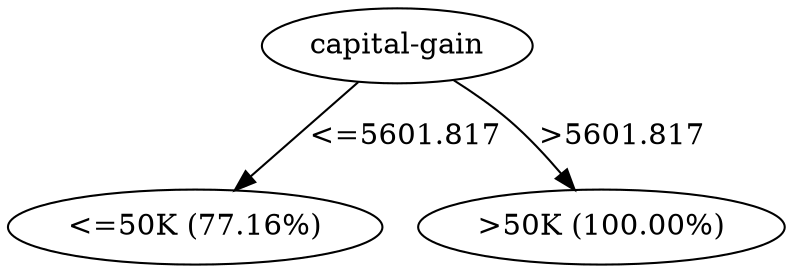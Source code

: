 digraph G {
"bg==" [ shape=oval label="capital-gain"]
"bg==" -> "bi0w" [ label="<=5601.817" ]
"bi0w" [ shape=oval label="<=50K (77.16%)"]
"bg==" -> "bi0x" [ label=">5601.817" ]
"bi0x" [ shape=oval label=">50K (100.00%)"]
}

